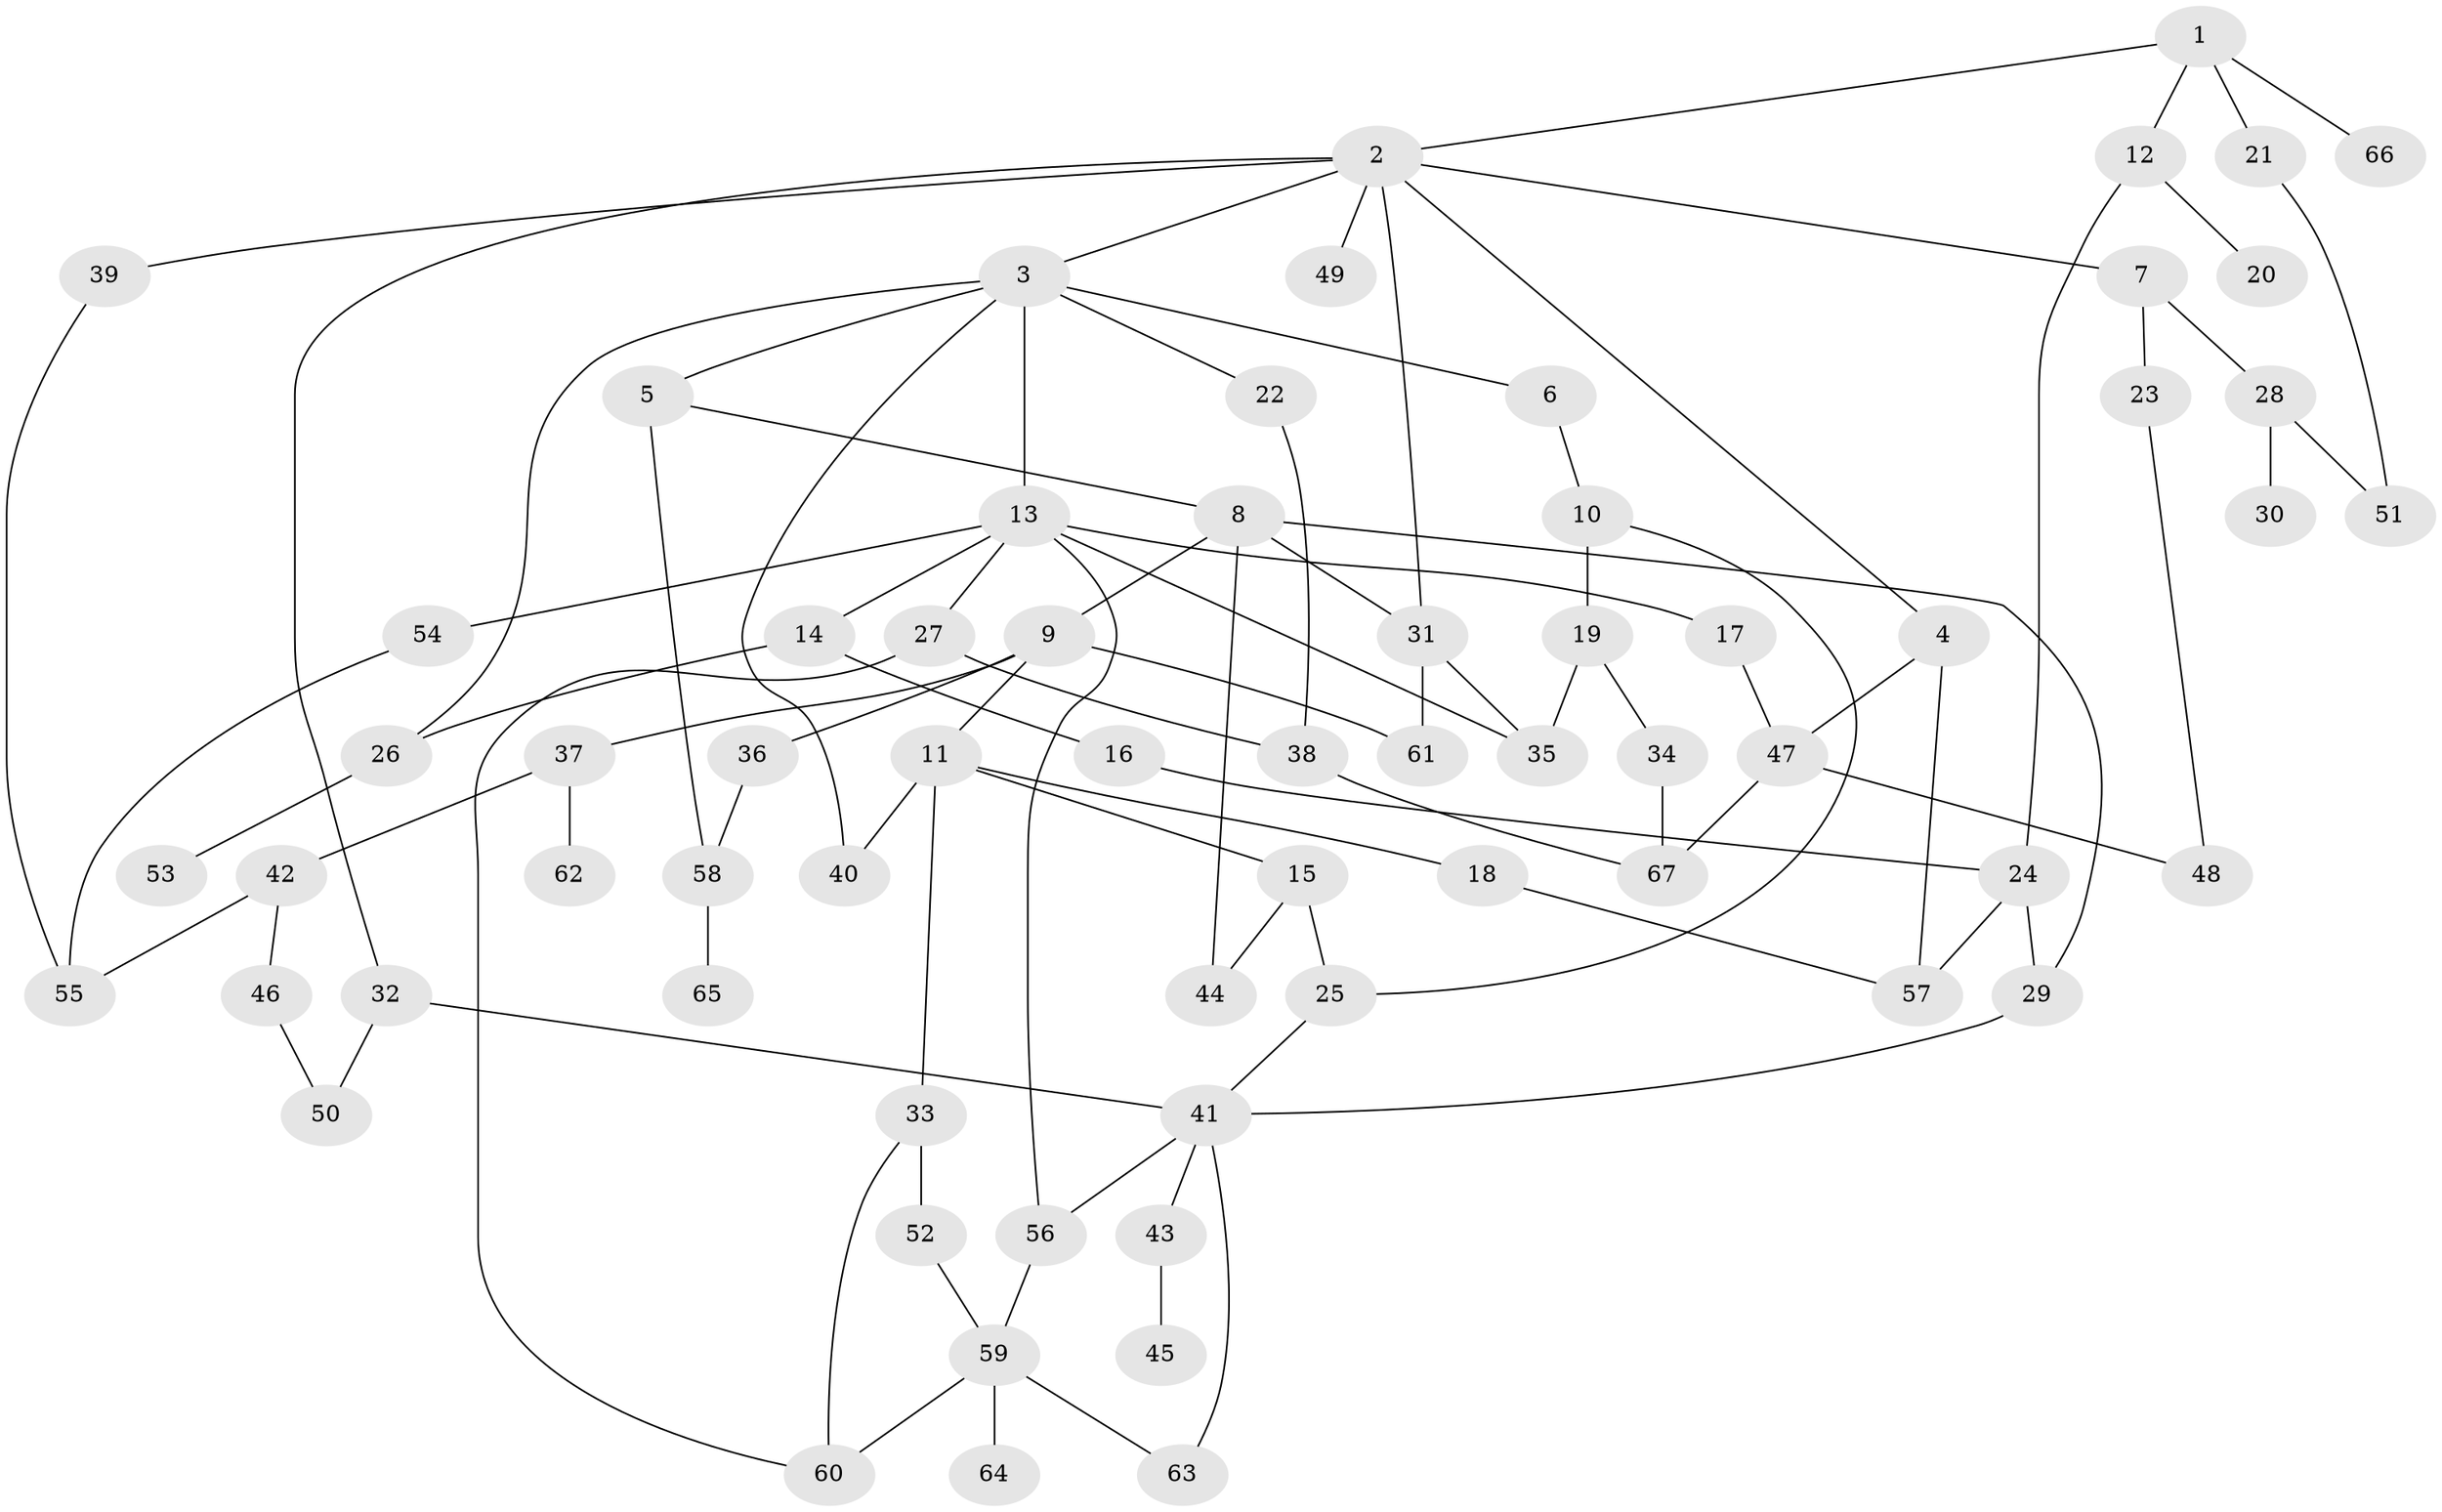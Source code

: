// coarse degree distribution, {7: 0.0425531914893617, 3: 0.5106382978723404, 1: 0.14893617021276595, 4: 0.0851063829787234, 8: 0.02127659574468085, 6: 0.0425531914893617, 5: 0.02127659574468085, 2: 0.1276595744680851}
// Generated by graph-tools (version 1.1) at 2025/36/03/04/25 23:36:10]
// undirected, 67 vertices, 95 edges
graph export_dot {
  node [color=gray90,style=filled];
  1;
  2;
  3;
  4;
  5;
  6;
  7;
  8;
  9;
  10;
  11;
  12;
  13;
  14;
  15;
  16;
  17;
  18;
  19;
  20;
  21;
  22;
  23;
  24;
  25;
  26;
  27;
  28;
  29;
  30;
  31;
  32;
  33;
  34;
  35;
  36;
  37;
  38;
  39;
  40;
  41;
  42;
  43;
  44;
  45;
  46;
  47;
  48;
  49;
  50;
  51;
  52;
  53;
  54;
  55;
  56;
  57;
  58;
  59;
  60;
  61;
  62;
  63;
  64;
  65;
  66;
  67;
  1 -- 2;
  1 -- 12;
  1 -- 21;
  1 -- 66;
  2 -- 3;
  2 -- 4;
  2 -- 7;
  2 -- 32;
  2 -- 39;
  2 -- 49;
  2 -- 31;
  3 -- 5;
  3 -- 6;
  3 -- 13;
  3 -- 22;
  3 -- 40;
  3 -- 26;
  4 -- 57;
  4 -- 47;
  5 -- 8;
  5 -- 58;
  6 -- 10;
  7 -- 23;
  7 -- 28;
  8 -- 9;
  8 -- 29;
  8 -- 31;
  8 -- 44;
  9 -- 11;
  9 -- 36;
  9 -- 37;
  9 -- 61;
  10 -- 19;
  10 -- 25;
  11 -- 15;
  11 -- 18;
  11 -- 33;
  11 -- 40;
  12 -- 20;
  12 -- 24;
  13 -- 14;
  13 -- 17;
  13 -- 27;
  13 -- 54;
  13 -- 56;
  13 -- 35;
  14 -- 16;
  14 -- 26;
  15 -- 25;
  15 -- 44;
  16 -- 24;
  17 -- 47;
  18 -- 57;
  19 -- 34;
  19 -- 35;
  21 -- 51;
  22 -- 38;
  23 -- 48;
  24 -- 57;
  24 -- 29;
  25 -- 41;
  26 -- 53;
  27 -- 38;
  27 -- 60;
  28 -- 30;
  28 -- 51;
  29 -- 41;
  31 -- 35;
  31 -- 61;
  32 -- 41;
  32 -- 50;
  33 -- 52;
  33 -- 60;
  34 -- 67;
  36 -- 58;
  37 -- 42;
  37 -- 62;
  38 -- 67;
  39 -- 55;
  41 -- 43;
  41 -- 63;
  41 -- 56;
  42 -- 46;
  42 -- 55;
  43 -- 45;
  46 -- 50;
  47 -- 48;
  47 -- 67;
  52 -- 59;
  54 -- 55;
  56 -- 59;
  58 -- 65;
  59 -- 64;
  59 -- 63;
  59 -- 60;
}
